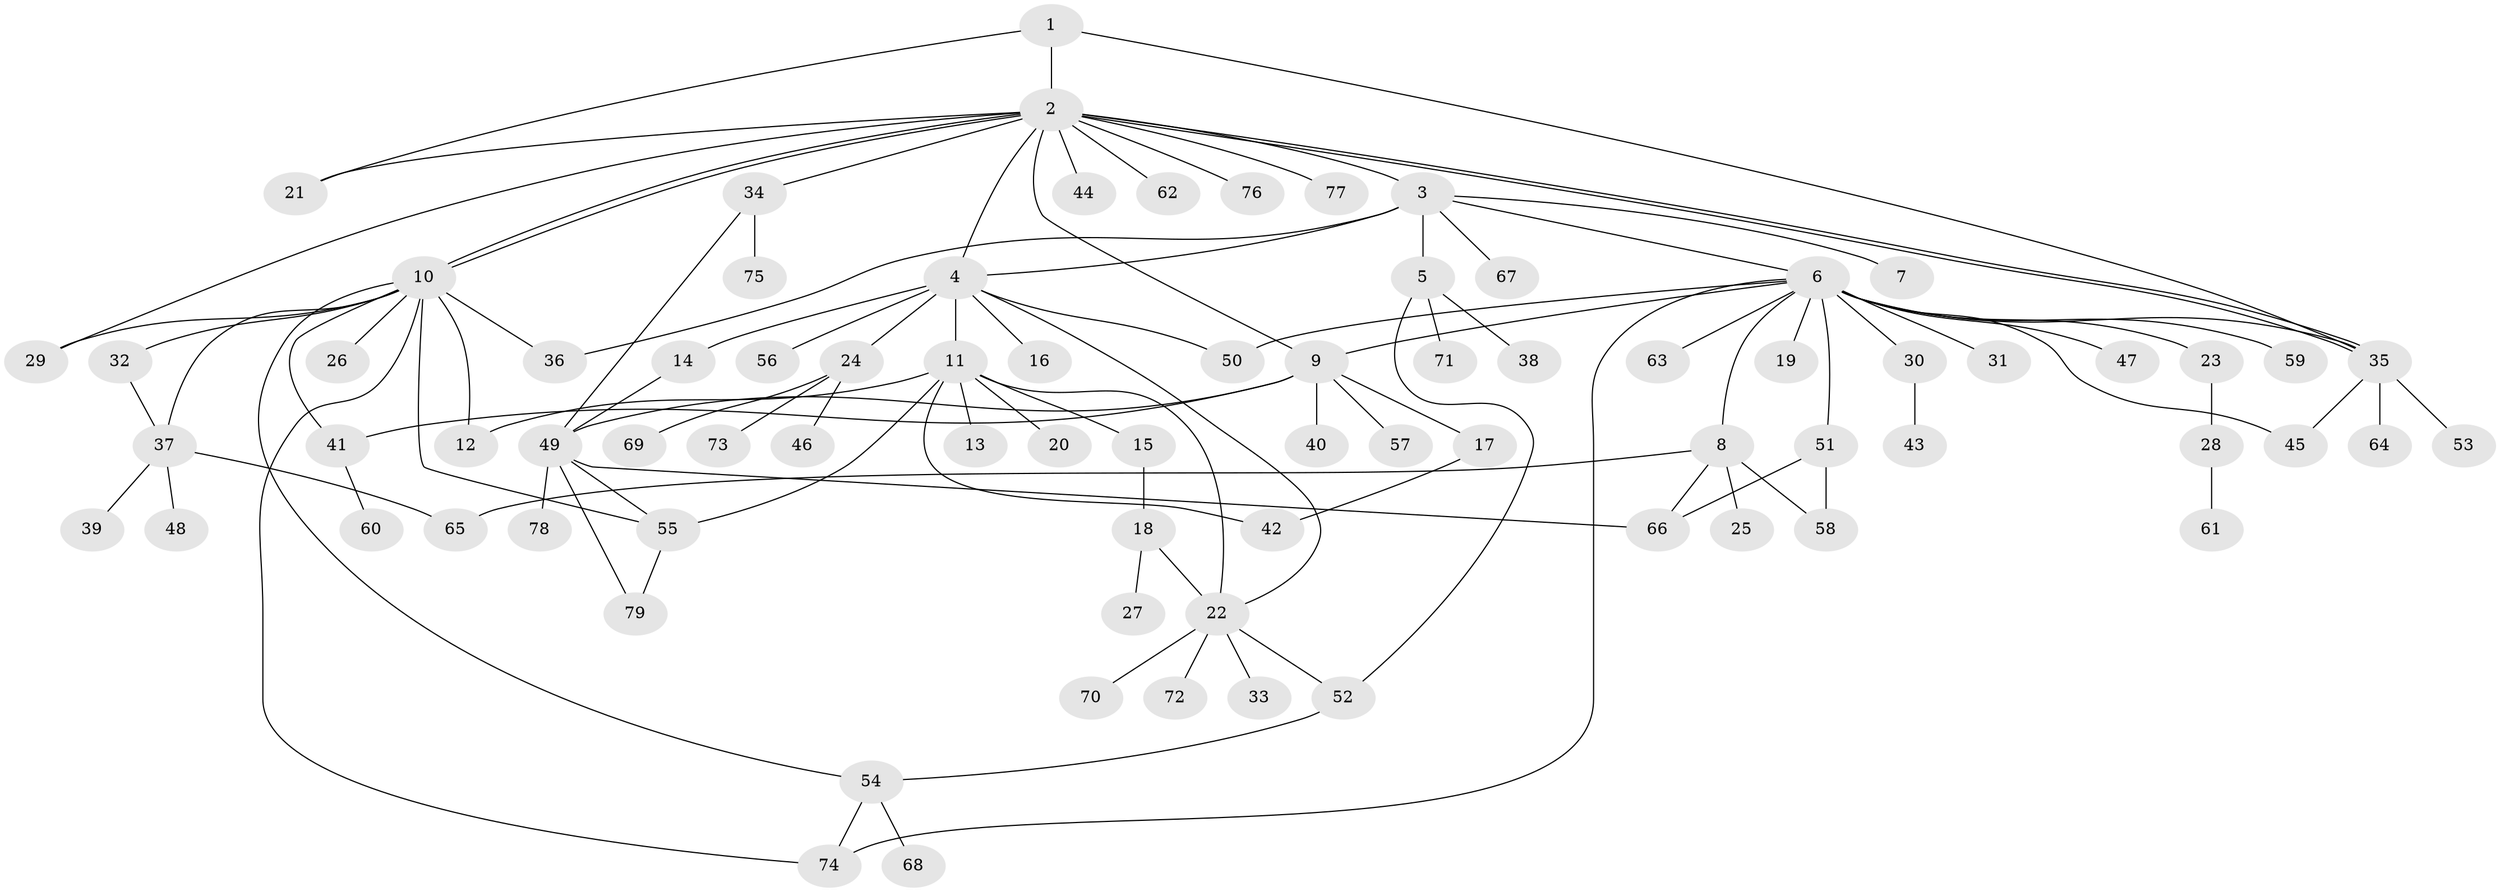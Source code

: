 // Generated by graph-tools (version 1.1) at 2025/35/03/09/25 02:35:46]
// undirected, 79 vertices, 108 edges
graph export_dot {
graph [start="1"]
  node [color=gray90,style=filled];
  1;
  2;
  3;
  4;
  5;
  6;
  7;
  8;
  9;
  10;
  11;
  12;
  13;
  14;
  15;
  16;
  17;
  18;
  19;
  20;
  21;
  22;
  23;
  24;
  25;
  26;
  27;
  28;
  29;
  30;
  31;
  32;
  33;
  34;
  35;
  36;
  37;
  38;
  39;
  40;
  41;
  42;
  43;
  44;
  45;
  46;
  47;
  48;
  49;
  50;
  51;
  52;
  53;
  54;
  55;
  56;
  57;
  58;
  59;
  60;
  61;
  62;
  63;
  64;
  65;
  66;
  67;
  68;
  69;
  70;
  71;
  72;
  73;
  74;
  75;
  76;
  77;
  78;
  79;
  1 -- 2;
  1 -- 21;
  1 -- 35;
  2 -- 3;
  2 -- 4;
  2 -- 9;
  2 -- 10;
  2 -- 10;
  2 -- 21;
  2 -- 29;
  2 -- 34;
  2 -- 35;
  2 -- 35;
  2 -- 44;
  2 -- 62;
  2 -- 76;
  2 -- 77;
  3 -- 4;
  3 -- 5;
  3 -- 6;
  3 -- 7;
  3 -- 36;
  3 -- 67;
  4 -- 11;
  4 -- 14;
  4 -- 16;
  4 -- 22;
  4 -- 24;
  4 -- 50;
  4 -- 56;
  5 -- 38;
  5 -- 52;
  5 -- 71;
  6 -- 8;
  6 -- 9;
  6 -- 19;
  6 -- 23;
  6 -- 30;
  6 -- 31;
  6 -- 35;
  6 -- 45;
  6 -- 47;
  6 -- 50;
  6 -- 51;
  6 -- 59;
  6 -- 63;
  6 -- 74;
  8 -- 25;
  8 -- 58;
  8 -- 65;
  8 -- 66;
  9 -- 17;
  9 -- 40;
  9 -- 41;
  9 -- 49;
  9 -- 57;
  10 -- 12;
  10 -- 26;
  10 -- 29;
  10 -- 32;
  10 -- 36;
  10 -- 37;
  10 -- 41;
  10 -- 54;
  10 -- 55;
  10 -- 74;
  11 -- 12;
  11 -- 13;
  11 -- 15;
  11 -- 20;
  11 -- 22;
  11 -- 42;
  11 -- 55;
  14 -- 49;
  15 -- 18;
  17 -- 42;
  18 -- 22;
  18 -- 27;
  22 -- 33;
  22 -- 52;
  22 -- 70;
  22 -- 72;
  23 -- 28;
  24 -- 46;
  24 -- 69;
  24 -- 73;
  28 -- 61;
  30 -- 43;
  32 -- 37;
  34 -- 49;
  34 -- 75;
  35 -- 45;
  35 -- 53;
  35 -- 64;
  37 -- 39;
  37 -- 48;
  37 -- 65;
  41 -- 60;
  49 -- 55;
  49 -- 66;
  49 -- 78;
  49 -- 79;
  51 -- 58;
  51 -- 66;
  52 -- 54;
  54 -- 68;
  54 -- 74;
  55 -- 79;
}
